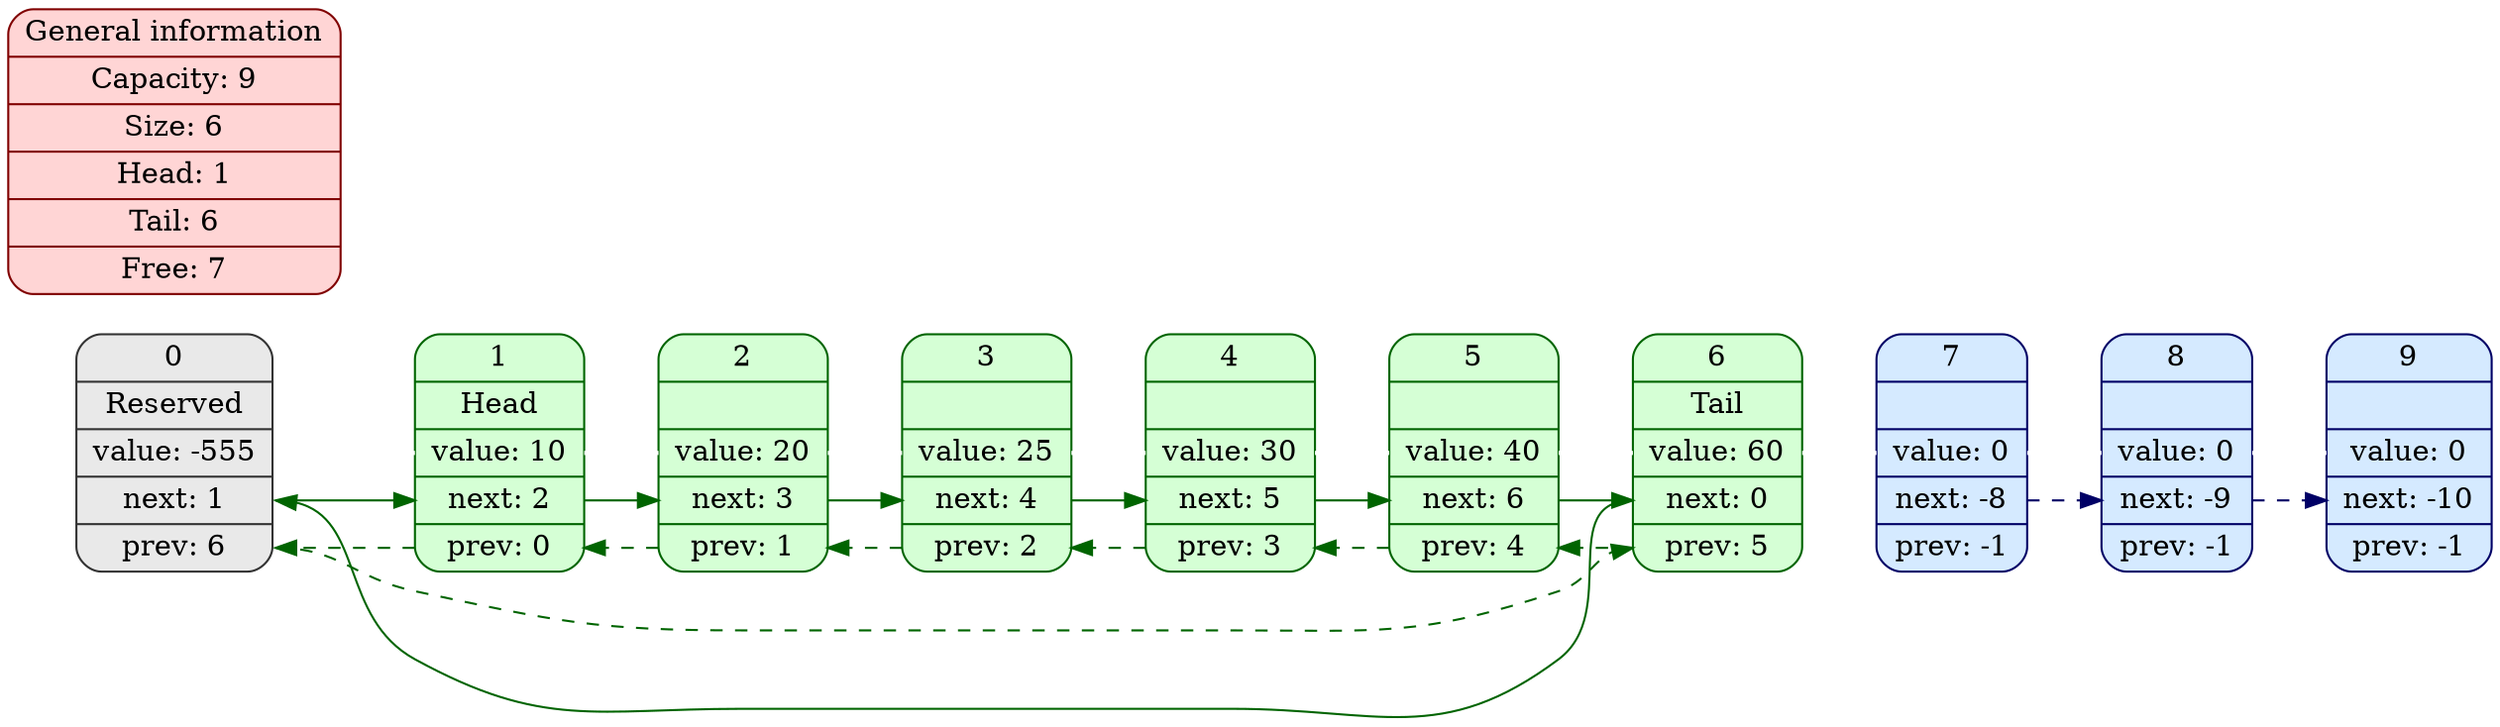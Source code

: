 digraph {
  rankdir = LR;
  node [shape = Mrecord, color = "#006400", style = filled, fillcolor = "#D5FFD5"];
{  el0[color = "#333333", style = filled, fillcolor = "#E9E9E9", label = "0 | Reserved | <d0> value: -555 | <n0> next: 1 | <p0> prev: 6"];
  el1[label = "1 | Head | <d1> value: 10 | <n1> next: 2 | <p1> prev: 0"];
  el2[label = "2 | | <d2> value: 20 | <n2> next: 3 | <p2> prev: 1"];
  el3[label = "3 | | <d3> value: 25 | <n3> next: 4 | <p3> prev: 2"];
  el4[label = "4 | | <d4> value: 30 | <n4> next: 5 | <p4> prev: 3"];
  el5[label = "5 | | <d5> value: 40 | <n5> next: 6 | <p5> prev: 4"];
  el6[label = "6 | Tail | <d6> value: 60 | <n6> next: 0 | <p6> prev: 5"];
  el7[color = "#000066", style = filled, fillcolor = "#D5EAFF", label = "7 | | <d7> value: 0 | <n7> next: -8 | <p7> prev: -1"];
  el8[color = "#000066", style = filled, fillcolor = "#D5EAFF", label = "8 | | <d8> value: 0 | <n8> next: -9 | <p8> prev: -1"];
  el9[color = "#000066", style = filled, fillcolor = "#D5EAFF", label = "9 | | <d9> value: 0 | <n9> next: -10 | <p9> prev: -1"];
  el0: <d0> ->el1: <d1> ->el2: <d2> ->el3: <d3> ->el4: <d4> ->el5: <d5> ->el6: <d6> ->el7: <d7> ->el8: <d8> ->el9: <d9> [weight = 1000, style = "bold", arrowhead = "none", color = "#FFFFFF"];
  el1: <n1> -> el2: <n2> [constraint = false, weight = 1, color = "#006400"];
  el2: <n2> -> el3: <n3> [constraint = false, weight = 1, color = "#006400"];
  el3: <n3> -> el4: <n4> [constraint = false, weight = 1, color = "#006400"];
  el4: <n4> -> el5: <n5> [constraint = false, weight = 1, color = "#006400"];
  el5: <n5> -> el6: <n6> [constraint = false, weight = 1, color = "#006400"];
  el6: <n6> -> el0: <n0> [constraint = false, weight = 1, color = "#006400"];
  el0: <n0> -> el1: <n1> [constraint = false, weight = 1, color = "#006400"];
  el6: <p6> -> el5: <p5> [constraint = false, weight = 1, color = "#006400", style = "dashed"];
  el5: <p5> -> el4: <p4> [constraint = false, weight = 1, color = "#006400", style = "dashed"];
  el4: <p4> -> el3: <p3> [constraint = false, weight = 1, color = "#006400", style = "dashed"];
  el3: <p3> -> el2: <p2> [constraint = false, weight = 1, color = "#006400", style = "dashed"];
  el2: <p2> -> el1: <p1> [constraint = false, weight = 1, color = "#006400", style = "dashed"];
  el1: <p1> -> el0: <p0> [constraint = false, weight = 1, color = "#006400", style = "dashed"];
  el0: <p0> -> el6: <p6> [constraint = false, weight = 1, color = "#006400", style = "dashed"];
  el7: <n7> -> el8: <n8> [constraint = false, weight = 1, color = "#000066", style = "dashed"];
  el8: <n8> -> el9: <n9> [constraint = false, weight = 1, color = "#000066", style = "dashed"];
}{  general[color = "#800000", style = filled, fillcolor = "#FFD5D5", label = "General information |      Capacity: 9 | Size: 6 | Head: 1 | Tail: 6 | Free: 7"];
}}